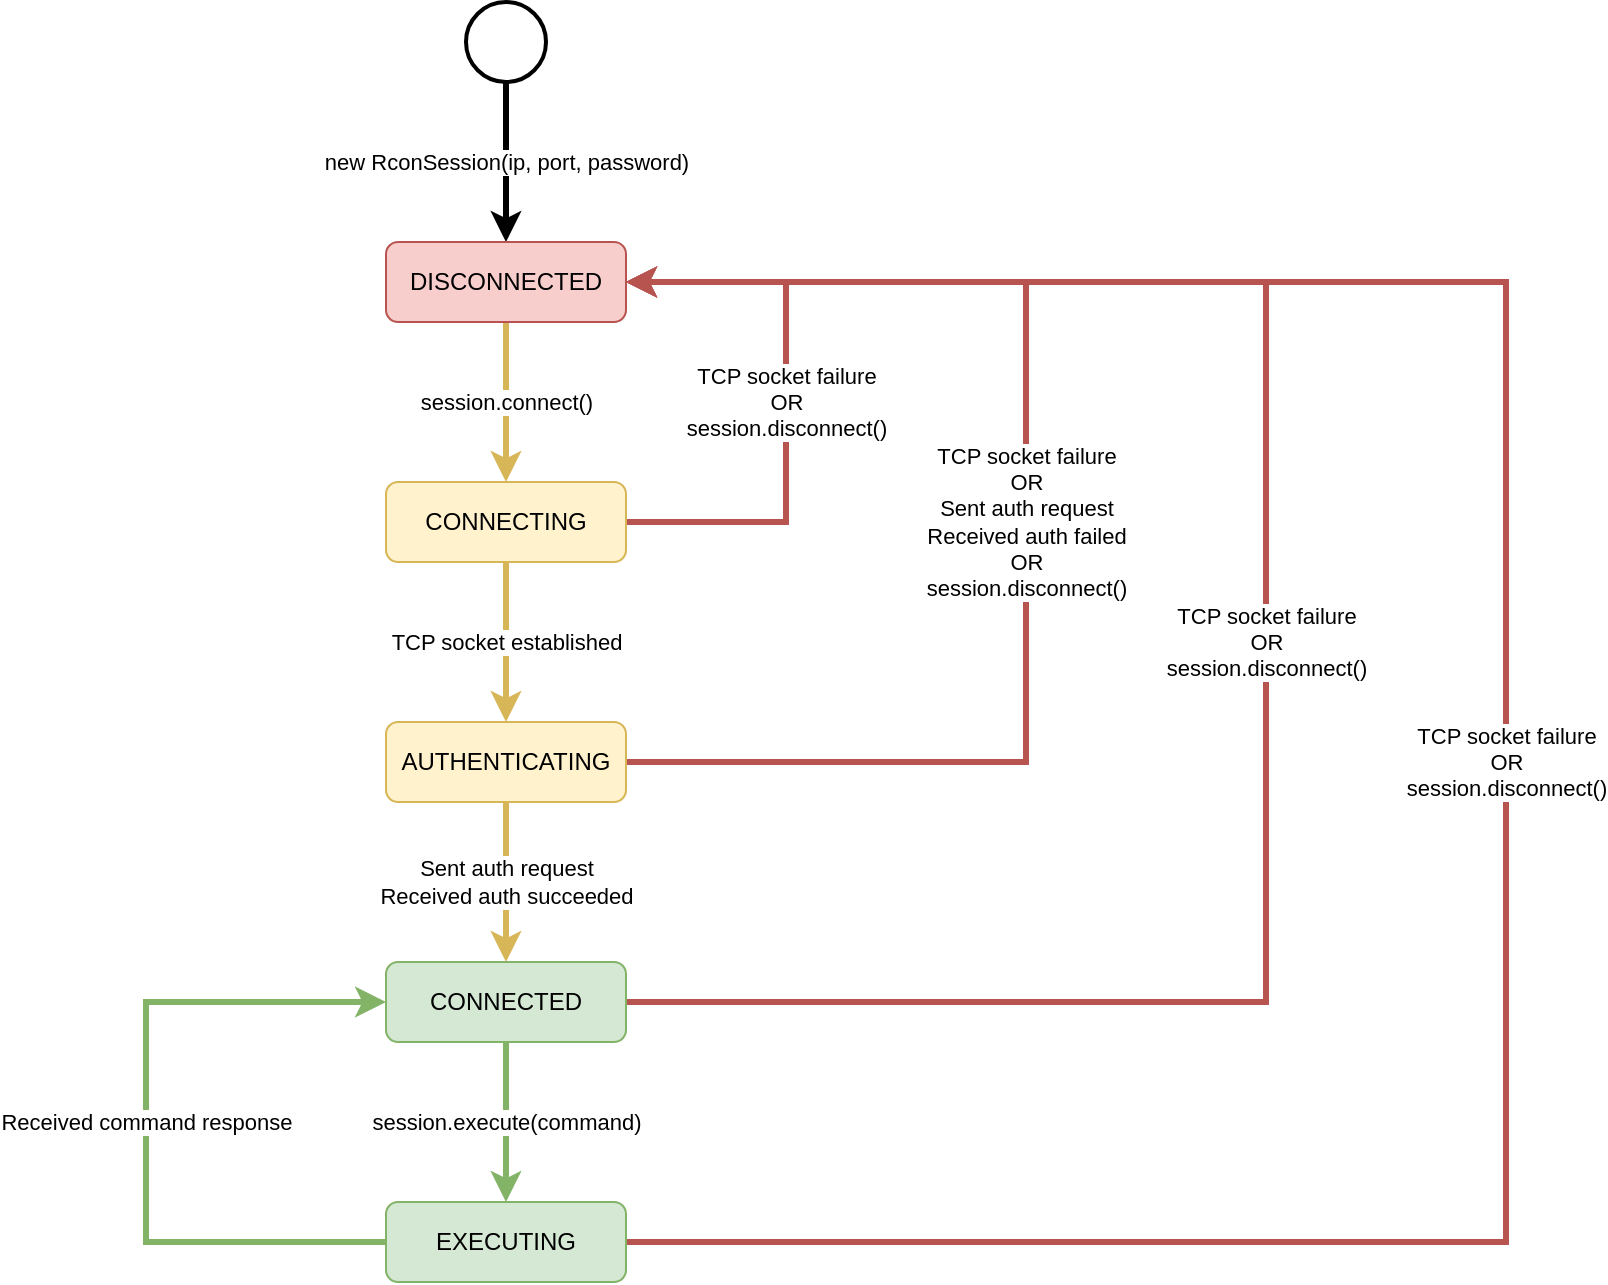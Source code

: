 <mxfile version="12.9.0" type="device"><diagram id="C5RBs43oDa-KdzZeNtuy" name="Page-1"><mxGraphModel dx="1422" dy="798" grid="1" gridSize="10" guides="1" tooltips="1" connect="1" arrows="1" fold="1" page="1" pageScale="1" pageWidth="850" pageHeight="1100" math="0" shadow="0"><root><mxCell id="WIyWlLk6GJQsqaUBKTNV-0"/><mxCell id="WIyWlLk6GJQsqaUBKTNV-1" parent="WIyWlLk6GJQsqaUBKTNV-0"/><mxCell id="UiDMkovegv26XJ2IstXy-3" value="new RconSession(ip, port, password)" style="edgeStyle=orthogonalEdgeStyle;rounded=0;orthogonalLoop=1;jettySize=auto;html=1;exitX=0.5;exitY=1;exitDx=0;exitDy=0;exitPerimeter=0;entryX=0.5;entryY=0;entryDx=0;entryDy=0;strokeWidth=3;" edge="1" parent="WIyWlLk6GJQsqaUBKTNV-1" source="UiDMkovegv26XJ2IstXy-0" target="UiDMkovegv26XJ2IstXy-2"><mxGeometry relative="1" as="geometry"/></mxCell><mxCell id="UiDMkovegv26XJ2IstXy-0" value="" style="strokeWidth=2;html=1;shape=mxgraph.flowchart.start_2;whiteSpace=wrap;" vertex="1" parent="WIyWlLk6GJQsqaUBKTNV-1"><mxGeometry x="240" y="40" width="40" height="40" as="geometry"/></mxCell><mxCell id="UiDMkovegv26XJ2IstXy-5" value="session.connect()" style="edgeStyle=orthogonalEdgeStyle;rounded=0;orthogonalLoop=1;jettySize=auto;html=1;exitX=0.5;exitY=1;exitDx=0;exitDy=0;entryX=0.5;entryY=0;entryDx=0;entryDy=0;fillColor=#fff2cc;strokeColor=#d6b656;strokeWidth=3;" edge="1" parent="WIyWlLk6GJQsqaUBKTNV-1" source="UiDMkovegv26XJ2IstXy-2" target="UiDMkovegv26XJ2IstXy-4"><mxGeometry relative="1" as="geometry"/></mxCell><mxCell id="UiDMkovegv26XJ2IstXy-2" value="DISCONNECTED" style="rounded=1;whiteSpace=wrap;html=1;fillColor=#f8cecc;strokeColor=#b85450;" vertex="1" parent="WIyWlLk6GJQsqaUBKTNV-1"><mxGeometry x="200" y="160" width="120" height="40" as="geometry"/></mxCell><mxCell id="UiDMkovegv26XJ2IstXy-7" value="TCP socket established" style="edgeStyle=orthogonalEdgeStyle;rounded=0;orthogonalLoop=1;jettySize=auto;html=1;exitX=0.5;exitY=1;exitDx=0;exitDy=0;entryX=0.5;entryY=0;entryDx=0;entryDy=0;fillColor=#fff2cc;strokeColor=#d6b656;strokeWidth=3;" edge="1" parent="WIyWlLk6GJQsqaUBKTNV-1" source="UiDMkovegv26XJ2IstXy-4" target="UiDMkovegv26XJ2IstXy-6"><mxGeometry relative="1" as="geometry"/></mxCell><mxCell id="UiDMkovegv26XJ2IstXy-8" value="TCP socket failure&lt;br&gt;OR&lt;br&gt;session.disconnect()" style="edgeStyle=orthogonalEdgeStyle;rounded=0;orthogonalLoop=1;jettySize=auto;html=1;exitX=1;exitY=0.5;exitDx=0;exitDy=0;entryX=1;entryY=0.5;entryDx=0;entryDy=0;fillColor=#f8cecc;strokeColor=#b85450;strokeWidth=3;" edge="1" parent="WIyWlLk6GJQsqaUBKTNV-1" source="UiDMkovegv26XJ2IstXy-4" target="UiDMkovegv26XJ2IstXy-2"><mxGeometry relative="1" as="geometry"><Array as="points"><mxPoint x="400" y="300"/><mxPoint x="400" y="180"/></Array></mxGeometry></mxCell><mxCell id="UiDMkovegv26XJ2IstXy-4" value="CONNECTING" style="rounded=1;whiteSpace=wrap;html=1;fillColor=#fff2cc;strokeColor=#d6b656;" vertex="1" parent="WIyWlLk6GJQsqaUBKTNV-1"><mxGeometry x="200" y="280" width="120" height="40" as="geometry"/></mxCell><mxCell id="UiDMkovegv26XJ2IstXy-12" value="Sent auth request&lt;br&gt;Received auth succeeded" style="edgeStyle=orthogonalEdgeStyle;rounded=0;orthogonalLoop=1;jettySize=auto;html=1;exitX=0.5;exitY=1;exitDx=0;exitDy=0;entryX=0.5;entryY=0;entryDx=0;entryDy=0;fillColor=#fff2cc;strokeColor=#d6b656;strokeWidth=3;" edge="1" parent="WIyWlLk6GJQsqaUBKTNV-1" source="UiDMkovegv26XJ2IstXy-6" target="UiDMkovegv26XJ2IstXy-10"><mxGeometry relative="1" as="geometry"/></mxCell><mxCell id="UiDMkovegv26XJ2IstXy-16" value="TCP socket failure&lt;br&gt;OR&lt;br&gt;Sent auth request&lt;br&gt;Received auth failed&lt;br&gt;OR&lt;br&gt;session.disconnect()" style="edgeStyle=orthogonalEdgeStyle;rounded=0;orthogonalLoop=1;jettySize=auto;html=1;exitX=1;exitY=0.5;exitDx=0;exitDy=0;entryX=1;entryY=0.5;entryDx=0;entryDy=0;fillColor=#f8cecc;strokeColor=#b85450;strokeWidth=3;" edge="1" parent="WIyWlLk6GJQsqaUBKTNV-1" source="UiDMkovegv26XJ2IstXy-6" target="UiDMkovegv26XJ2IstXy-2"><mxGeometry relative="1" as="geometry"><Array as="points"><mxPoint x="520" y="420"/><mxPoint x="520" y="180"/></Array></mxGeometry></mxCell><mxCell id="UiDMkovegv26XJ2IstXy-6" value="AUTHENTICATING" style="rounded=1;whiteSpace=wrap;html=1;fillColor=#fff2cc;strokeColor=#d6b656;" vertex="1" parent="WIyWlLk6GJQsqaUBKTNV-1"><mxGeometry x="200" y="400" width="120" height="40" as="geometry"/></mxCell><mxCell id="UiDMkovegv26XJ2IstXy-13" value="session.execute(command)" style="edgeStyle=orthogonalEdgeStyle;rounded=0;orthogonalLoop=1;jettySize=auto;html=1;exitX=0.5;exitY=1;exitDx=0;exitDy=0;fillColor=#d5e8d4;strokeColor=#82b366;strokeWidth=3;" edge="1" parent="WIyWlLk6GJQsqaUBKTNV-1" source="UiDMkovegv26XJ2IstXy-10" target="UiDMkovegv26XJ2IstXy-11"><mxGeometry relative="1" as="geometry"/></mxCell><mxCell id="UiDMkovegv26XJ2IstXy-18" value="TCP socket failure&lt;br&gt;OR&lt;br&gt;session.disconnect()" style="edgeStyle=orthogonalEdgeStyle;rounded=0;orthogonalLoop=1;jettySize=auto;html=1;exitX=1;exitY=0.5;exitDx=0;exitDy=0;entryX=1;entryY=0.5;entryDx=0;entryDy=0;fillColor=#f8cecc;strokeColor=#b85450;strokeWidth=3;" edge="1" parent="WIyWlLk6GJQsqaUBKTNV-1" source="UiDMkovegv26XJ2IstXy-10" target="UiDMkovegv26XJ2IstXy-2"><mxGeometry relative="1" as="geometry"><Array as="points"><mxPoint x="640" y="540"/><mxPoint x="640" y="180"/></Array></mxGeometry></mxCell><mxCell id="UiDMkovegv26XJ2IstXy-10" value="CONNECTED" style="rounded=1;whiteSpace=wrap;html=1;fillColor=#d5e8d4;strokeColor=#82b366;" vertex="1" parent="WIyWlLk6GJQsqaUBKTNV-1"><mxGeometry x="200" y="520" width="120" height="40" as="geometry"/></mxCell><mxCell id="UiDMkovegv26XJ2IstXy-14" value="Received command response" style="edgeStyle=orthogonalEdgeStyle;rounded=0;orthogonalLoop=1;jettySize=auto;html=1;exitX=0;exitY=0.5;exitDx=0;exitDy=0;entryX=0;entryY=0.5;entryDx=0;entryDy=0;fillColor=#d5e8d4;strokeColor=#82b366;strokeWidth=3;" edge="1" parent="WIyWlLk6GJQsqaUBKTNV-1" source="UiDMkovegv26XJ2IstXy-11" target="UiDMkovegv26XJ2IstXy-10"><mxGeometry relative="1" as="geometry"><Array as="points"><mxPoint x="80" y="660"/><mxPoint x="80" y="540"/></Array></mxGeometry></mxCell><mxCell id="UiDMkovegv26XJ2IstXy-19" value="TCP socket failure&lt;br&gt;OR&lt;br&gt;session.disconnect()" style="edgeStyle=orthogonalEdgeStyle;rounded=0;orthogonalLoop=1;jettySize=auto;html=1;exitX=1;exitY=0.5;exitDx=0;exitDy=0;entryX=1;entryY=0.5;entryDx=0;entryDy=0;fillColor=#f8cecc;strokeColor=#b85450;strokeWidth=3;" edge="1" parent="WIyWlLk6GJQsqaUBKTNV-1" source="UiDMkovegv26XJ2IstXy-11" target="UiDMkovegv26XJ2IstXy-2"><mxGeometry relative="1" as="geometry"><Array as="points"><mxPoint x="760" y="660"/><mxPoint x="760" y="180"/></Array></mxGeometry></mxCell><mxCell id="UiDMkovegv26XJ2IstXy-11" value="EXECUTING" style="rounded=1;whiteSpace=wrap;html=1;fillColor=#d5e8d4;strokeColor=#82b366;" vertex="1" parent="WIyWlLk6GJQsqaUBKTNV-1"><mxGeometry x="200" y="640" width="120" height="40" as="geometry"/></mxCell></root></mxGraphModel></diagram></mxfile>